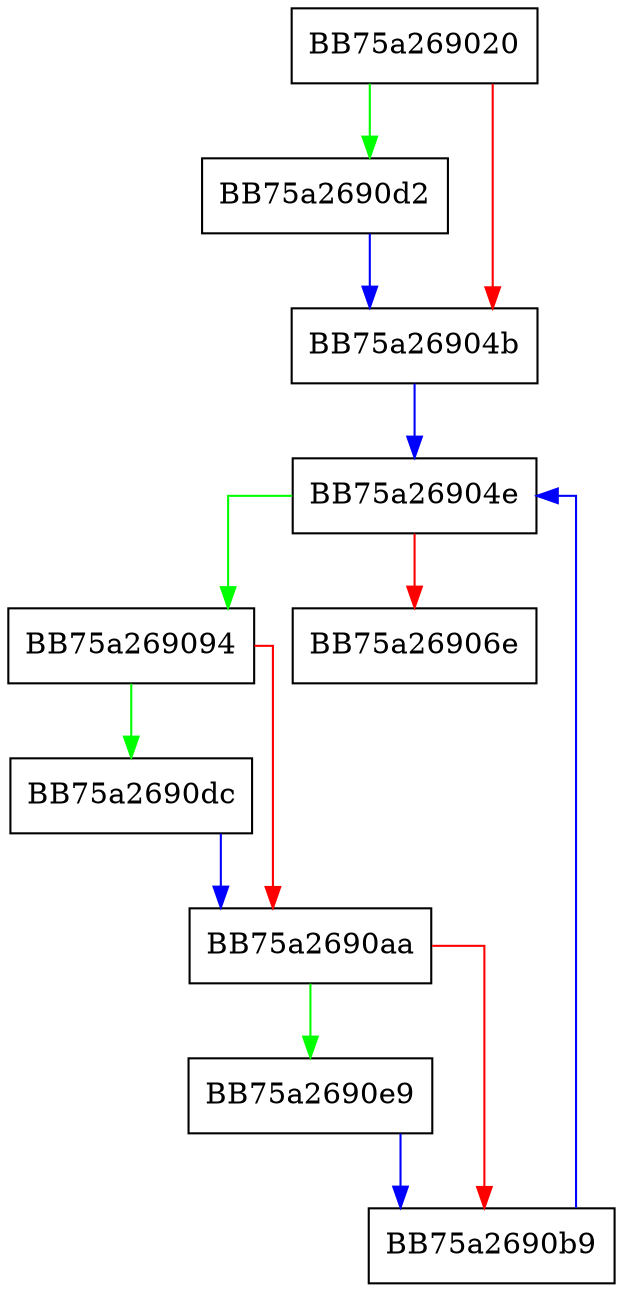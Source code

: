 digraph FastDecode {
  node [shape="box"];
  graph [splines=ortho];
  BB75a269020 -> BB75a2690d2 [color="green"];
  BB75a269020 -> BB75a26904b [color="red"];
  BB75a26904b -> BB75a26904e [color="blue"];
  BB75a26904e -> BB75a269094 [color="green"];
  BB75a26904e -> BB75a26906e [color="red"];
  BB75a269094 -> BB75a2690dc [color="green"];
  BB75a269094 -> BB75a2690aa [color="red"];
  BB75a2690aa -> BB75a2690e9 [color="green"];
  BB75a2690aa -> BB75a2690b9 [color="red"];
  BB75a2690b9 -> BB75a26904e [color="blue"];
  BB75a2690d2 -> BB75a26904b [color="blue"];
  BB75a2690dc -> BB75a2690aa [color="blue"];
  BB75a2690e9 -> BB75a2690b9 [color="blue"];
}